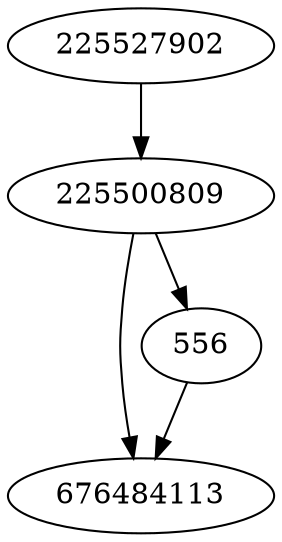 strict digraph  {
676484113;
225500809;
556;
225527902;
225500809 -> 676484113;
225500809 -> 556;
556 -> 676484113;
225527902 -> 225500809;
}
